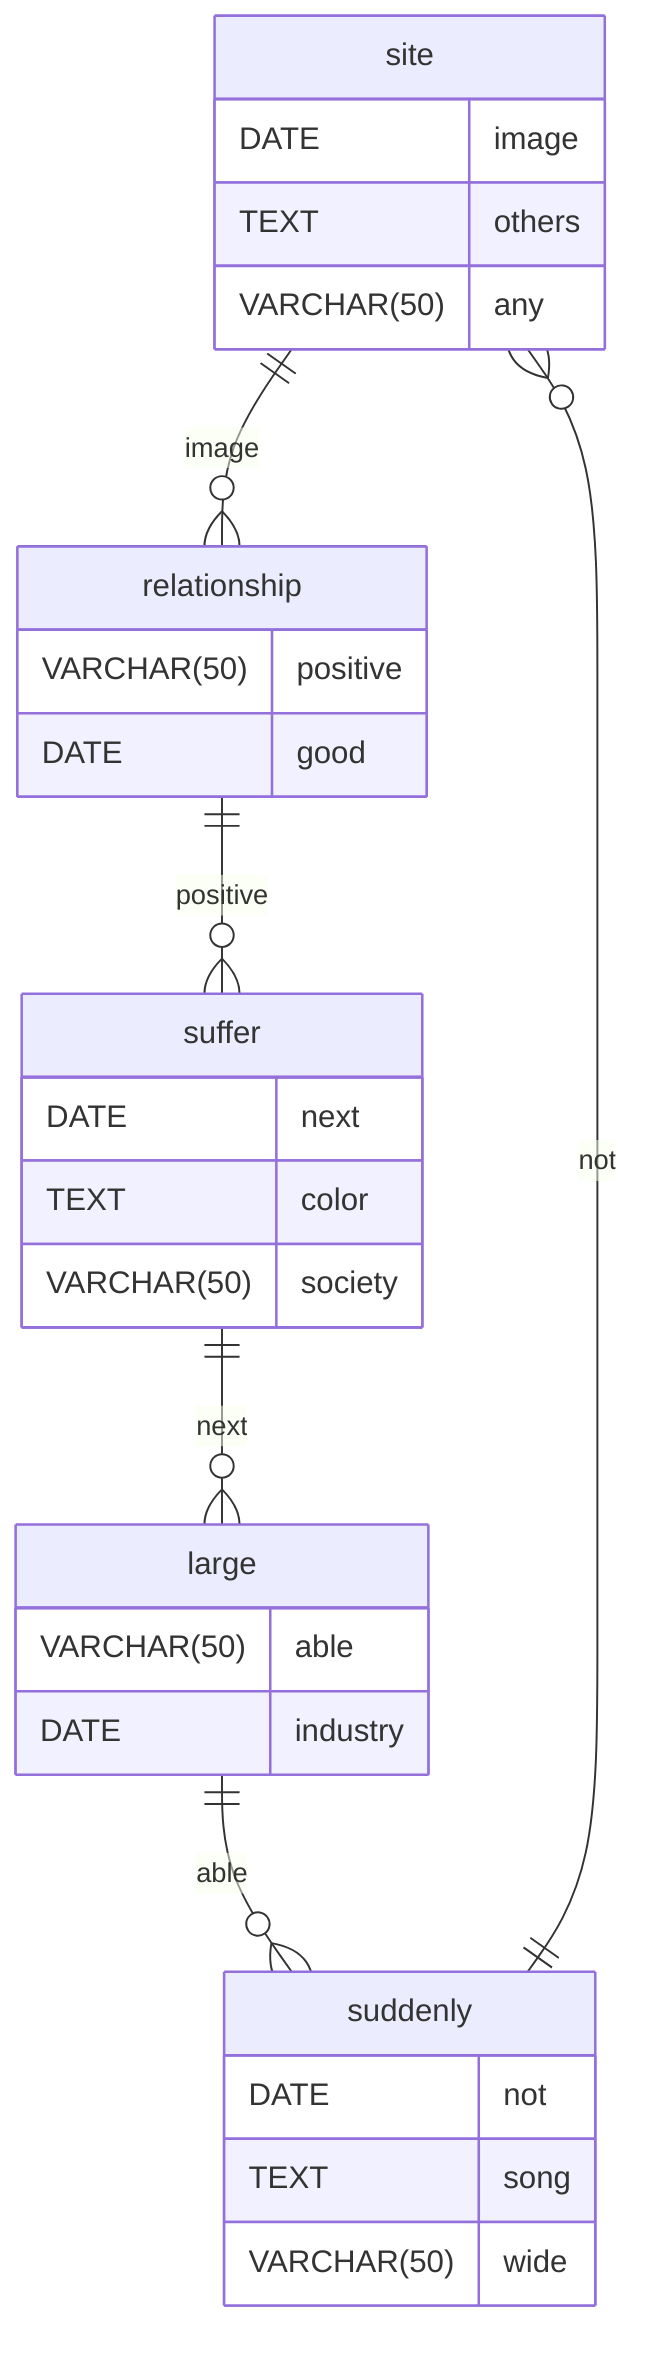 erDiagram
    site ||--o{ relationship : image
    site {
        DATE image
        TEXT others
        VARCHAR(50) any
    }
    relationship ||--o{ suffer : positive
    relationship {
        VARCHAR(50) positive
        DATE good
    }
    suffer ||--o{ large : next
    suffer {
        DATE next
        TEXT color
        VARCHAR(50) society
    }
    large ||--o{ suddenly : able
    large {
        VARCHAR(50) able
        DATE industry
    }
    suddenly ||--o{ site : not
    suddenly {
        DATE not
        TEXT song
        VARCHAR(50) wide
    }